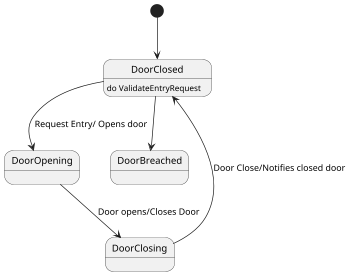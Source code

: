 @startuml
scale 350 width
[*] --> DoorClosed
DoorClosed-->DoorOpening : Request Entry/ Opens door
DoorOpening-->DoorClosing : Door opens/Closes Door
DoorClosing-->DoorClosed : Door Close/Notifies closed door
DoorClosed-->DoorBreached 


state DoorClosed{
 DoorClosed :  do ValidateEntryRequest
}


state DoorClosing{
 
}

state DoorOpening{
 
}

state DoorBreached{
 
}



@enduml
